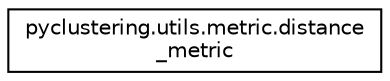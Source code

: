 digraph "Graphical Class Hierarchy"
{
 // INTERACTIVE_SVG=YES
 // LATEX_PDF_SIZE
  edge [fontname="Helvetica",fontsize="10",labelfontname="Helvetica",labelfontsize="10"];
  node [fontname="Helvetica",fontsize="10",shape=record];
  rankdir="LR";
  Node0 [label="pyclustering.utils.metric.distance\l_metric",height=0.2,width=0.4,color="black", fillcolor="white", style="filled",URL="$df/df9/classpyclustering_1_1utils_1_1metric_1_1distance__metric.html",tooltip="Distance metric performs distance calculation between two points in line with encapsulated function,..."];
}
